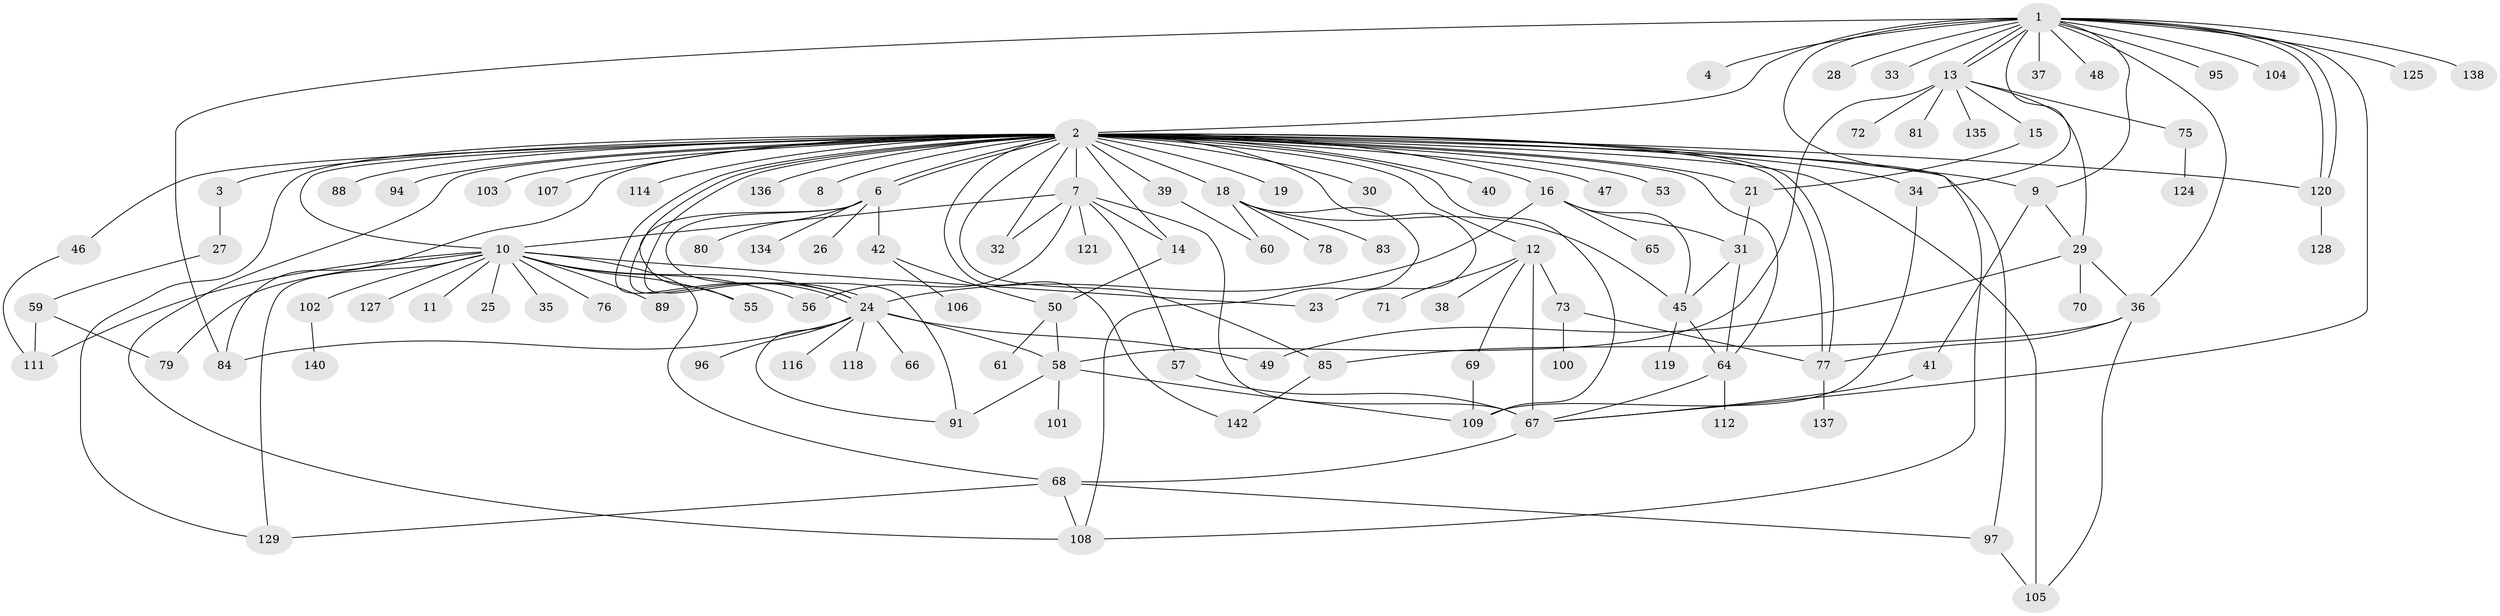 // original degree distribution, {20: 0.006944444444444444, 48: 0.006944444444444444, 2: 0.20833333333333334, 3: 0.1388888888888889, 9: 0.006944444444444444, 8: 0.006944444444444444, 1: 0.4583333333333333, 5: 0.041666666666666664, 16: 0.006944444444444444, 7: 0.013888888888888888, 10: 0.006944444444444444, 4: 0.0625, 13: 0.006944444444444444, 6: 0.027777777777777776}
// Generated by graph-tools (version 1.1) at 2025/11/02/27/25 16:11:10]
// undirected, 109 vertices, 166 edges
graph export_dot {
graph [start="1"]
  node [color=gray90,style=filled];
  1 [super="+5"];
  2 [super="+93"];
  3;
  4 [super="+44"];
  6 [super="+20"];
  7 [super="+43"];
  8;
  9 [super="+92"];
  10 [super="+54"];
  11;
  12 [super="+130"];
  13 [super="+22"];
  14;
  15;
  16 [super="+17"];
  18 [super="+51"];
  19;
  21 [super="+132"];
  23 [super="+63"];
  24 [super="+90"];
  25;
  26;
  27;
  28;
  29 [super="+52"];
  30;
  31;
  32;
  33;
  34;
  35 [super="+123"];
  36 [super="+87"];
  37;
  38 [super="+82"];
  39;
  40;
  41;
  42;
  45 [super="+110"];
  46 [super="+122"];
  47;
  48;
  49;
  50 [super="+99"];
  53;
  55 [super="+131"];
  56 [super="+86"];
  57;
  58 [super="+62"];
  59;
  60;
  61;
  64 [super="+98"];
  65;
  66;
  67;
  68 [super="+74"];
  69;
  70;
  71;
  72;
  73;
  75;
  76;
  77 [super="+139"];
  78;
  79;
  80 [super="+126"];
  81;
  83;
  84 [super="+133"];
  85 [super="+143"];
  88;
  89;
  91 [super="+117"];
  94;
  95;
  96 [super="+141"];
  97;
  100;
  101;
  102;
  103;
  104;
  105;
  106 [super="+113"];
  107;
  108 [super="+144"];
  109;
  111 [super="+115"];
  112;
  114;
  116;
  118;
  119;
  120;
  121;
  124;
  125;
  127;
  128;
  129;
  134;
  135;
  136;
  137;
  138;
  140;
  142;
  1 -- 2;
  1 -- 4;
  1 -- 9;
  1 -- 13;
  1 -- 13;
  1 -- 28;
  1 -- 33;
  1 -- 34;
  1 -- 37;
  1 -- 67;
  1 -- 84 [weight=2];
  1 -- 95;
  1 -- 104;
  1 -- 120;
  1 -- 120;
  1 -- 138;
  1 -- 48;
  1 -- 125;
  1 -- 36;
  1 -- 108;
  2 -- 3;
  2 -- 6;
  2 -- 6;
  2 -- 7 [weight=2];
  2 -- 8;
  2 -- 9;
  2 -- 10 [weight=2];
  2 -- 12;
  2 -- 14;
  2 -- 16;
  2 -- 18;
  2 -- 19;
  2 -- 24;
  2 -- 24;
  2 -- 24;
  2 -- 30;
  2 -- 32;
  2 -- 34;
  2 -- 39;
  2 -- 40;
  2 -- 46;
  2 -- 47;
  2 -- 53;
  2 -- 64;
  2 -- 77;
  2 -- 77;
  2 -- 85;
  2 -- 88;
  2 -- 94;
  2 -- 97;
  2 -- 103;
  2 -- 105;
  2 -- 107;
  2 -- 108;
  2 -- 109;
  2 -- 114;
  2 -- 120;
  2 -- 129;
  2 -- 136;
  2 -- 142;
  2 -- 84;
  2 -- 21;
  2 -- 23;
  3 -- 27;
  6 -- 26;
  6 -- 42;
  6 -- 80;
  6 -- 91;
  6 -- 134;
  6 -- 55;
  7 -- 10;
  7 -- 14;
  7 -- 32;
  7 -- 56;
  7 -- 121;
  7 -- 57;
  7 -- 67;
  9 -- 29;
  9 -- 41;
  10 -- 11;
  10 -- 23;
  10 -- 25;
  10 -- 35;
  10 -- 55;
  10 -- 56;
  10 -- 68;
  10 -- 76;
  10 -- 79;
  10 -- 102;
  10 -- 111;
  10 -- 127;
  10 -- 129;
  10 -- 24;
  10 -- 89;
  12 -- 38;
  12 -- 67;
  12 -- 69;
  12 -- 71;
  12 -- 73;
  13 -- 15;
  13 -- 29;
  13 -- 72;
  13 -- 75;
  13 -- 81;
  13 -- 135;
  13 -- 58;
  14 -- 50;
  15 -- 21;
  16 -- 24;
  16 -- 45;
  16 -- 65;
  16 -- 31;
  18 -- 78;
  18 -- 83;
  18 -- 60;
  18 -- 45;
  18 -- 108;
  21 -- 31;
  24 -- 49;
  24 -- 58;
  24 -- 66;
  24 -- 84;
  24 -- 91;
  24 -- 116;
  24 -- 118;
  24 -- 96;
  27 -- 59;
  29 -- 36 [weight=2];
  29 -- 49;
  29 -- 70;
  31 -- 45;
  31 -- 64;
  34 -- 109;
  36 -- 77;
  36 -- 85;
  36 -- 105;
  39 -- 60;
  41 -- 67;
  42 -- 50;
  42 -- 106;
  45 -- 64;
  45 -- 119;
  46 -- 111;
  50 -- 58;
  50 -- 61;
  57 -- 67;
  58 -- 109;
  58 -- 101;
  58 -- 91;
  59 -- 79;
  59 -- 111;
  64 -- 67;
  64 -- 112;
  67 -- 68;
  68 -- 108;
  68 -- 97;
  68 -- 129;
  69 -- 109;
  73 -- 77;
  73 -- 100;
  75 -- 124;
  77 -- 137;
  85 -- 142;
  97 -- 105;
  102 -- 140;
  120 -- 128;
}
